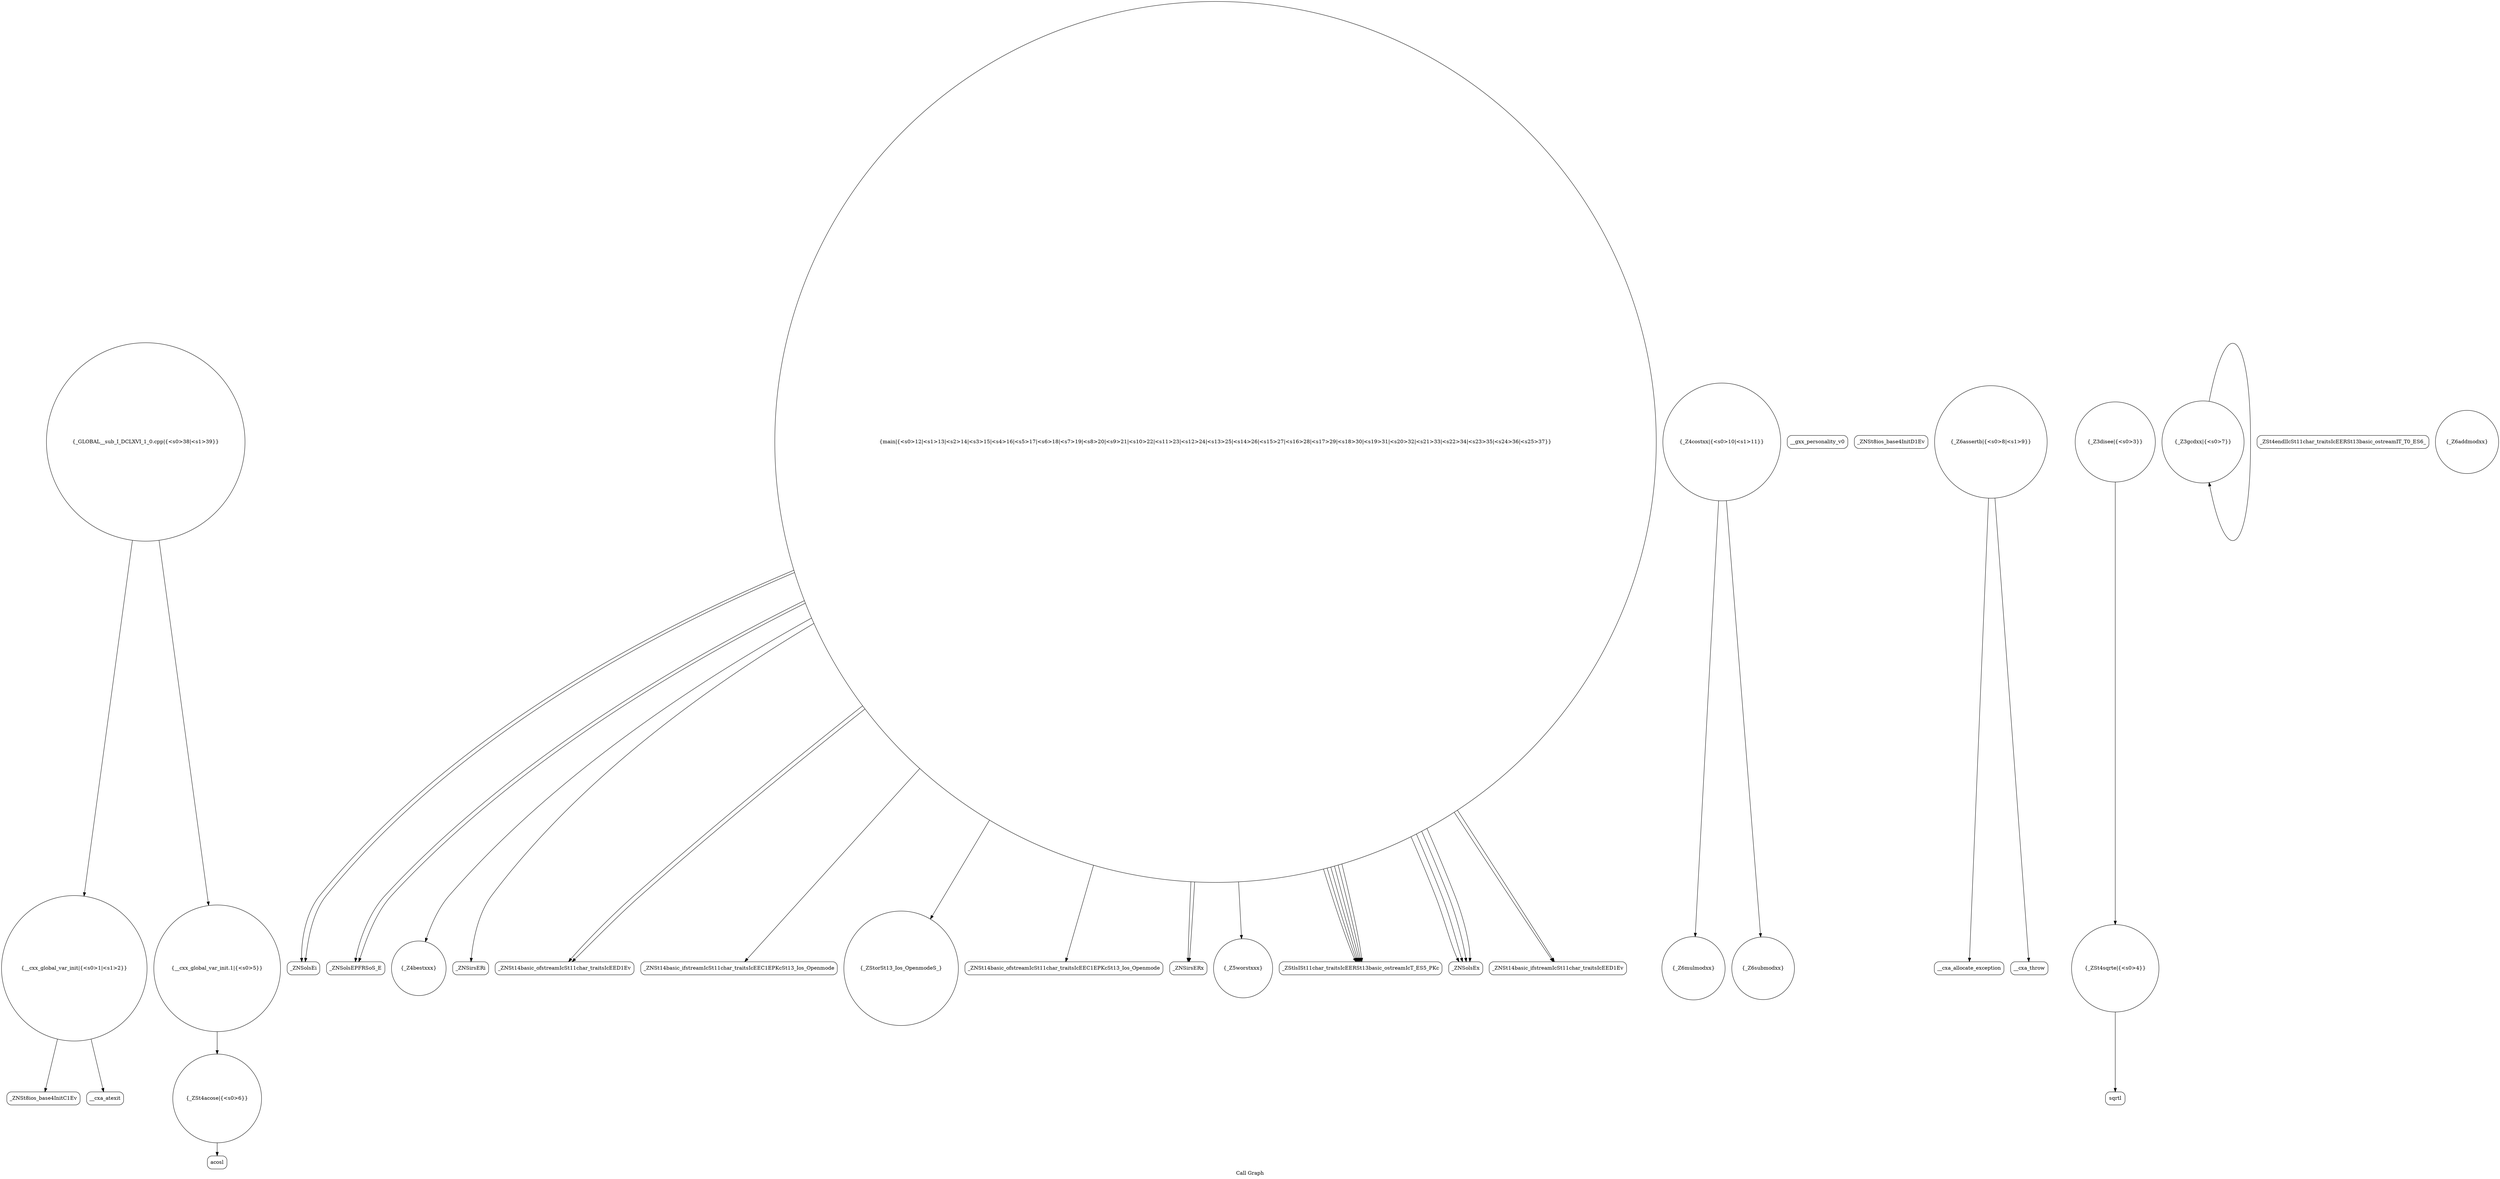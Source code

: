 digraph "Call Graph" {
	label="Call Graph";

	Node0x5582bab523e0 [shape=record,shape=circle,label="{__cxx_global_var_init|{<s0>1|<s1>2}}"];
	Node0x5582bab523e0:s0 -> Node0x5582bab52870[color=black];
	Node0x5582bab523e0:s1 -> Node0x5582bab52970[color=black];
	Node0x5582bab534f0 [shape=record,shape=Mrecord,label="{_ZNSolsEi}"];
	Node0x5582bab52b70 [shape=record,shape=circle,label="{_ZSt4acose|{<s0>6}}"];
	Node0x5582bab52b70:s0 -> Node0x5582bab53870[color=black];
	Node0x5582bab53870 [shape=record,shape=Mrecord,label="{acosl}"];
	Node0x5582bab52ef0 [shape=record,shape=circle,label="{_Z6mulmodxx}"];
	Node0x5582bab53270 [shape=record,shape=Mrecord,label="{__gxx_personality_v0}"];
	Node0x5582bab528f0 [shape=record,shape=Mrecord,label="{_ZNSt8ios_base4InitD1Ev}"];
	Node0x5582bab535f0 [shape=record,shape=Mrecord,label="{_ZNSolsEPFRSoS_E}"];
	Node0x5582bab52c70 [shape=record,shape=circle,label="{_Z6assertb|{<s0>8|<s1>9}}"];
	Node0x5582bab52c70:s0 -> Node0x5582bab52cf0[color=black];
	Node0x5582bab52c70:s1 -> Node0x5582bab52d70[color=black];
	Node0x5582bab52ff0 [shape=record,shape=circle,label="{_Z4bestxxx}"];
	Node0x5582bab53370 [shape=record,shape=Mrecord,label="{_ZNSirsERi}"];
	Node0x5582bab529f0 [shape=record,shape=circle,label="{_Z3disee|{<s0>3}}"];
	Node0x5582bab529f0:s0 -> Node0x5582bab52a70[color=black];
	Node0x5582bab536f0 [shape=record,shape=Mrecord,label="{_ZNSt14basic_ofstreamIcSt11char_traitsIcEED1Ev}"];
	Node0x5582bab52d70 [shape=record,shape=Mrecord,label="{__cxa_throw}"];
	Node0x5582bab530f0 [shape=record,shape=circle,label="{main|{<s0>12|<s1>13|<s2>14|<s3>15|<s4>16|<s5>17|<s6>18|<s7>19|<s8>20|<s9>21|<s10>22|<s11>23|<s12>24|<s13>25|<s14>26|<s15>27|<s16>28|<s17>29|<s18>30|<s19>31|<s20>32|<s21>33|<s22>34|<s23>35|<s24>36|<s25>37}}"];
	Node0x5582bab530f0:s0 -> Node0x5582bab53170[color=black];
	Node0x5582bab530f0:s1 -> Node0x5582bab531f0[color=black];
	Node0x5582bab530f0:s2 -> Node0x5582bab532f0[color=black];
	Node0x5582bab530f0:s3 -> Node0x5582bab53370[color=black];
	Node0x5582bab530f0:s4 -> Node0x5582bab533f0[color=black];
	Node0x5582bab530f0:s5 -> Node0x5582bab533f0[color=black];
	Node0x5582bab530f0:s6 -> Node0x5582bab536f0[color=black];
	Node0x5582bab530f0:s7 -> Node0x5582bab53070[color=black];
	Node0x5582bab530f0:s8 -> Node0x5582bab52ff0[color=black];
	Node0x5582bab530f0:s9 -> Node0x5582bab53470[color=black];
	Node0x5582bab530f0:s10 -> Node0x5582bab534f0[color=black];
	Node0x5582bab530f0:s11 -> Node0x5582bab53470[color=black];
	Node0x5582bab530f0:s12 -> Node0x5582bab53570[color=black];
	Node0x5582bab530f0:s13 -> Node0x5582bab53470[color=black];
	Node0x5582bab530f0:s14 -> Node0x5582bab53570[color=black];
	Node0x5582bab530f0:s15 -> Node0x5582bab535f0[color=black];
	Node0x5582bab530f0:s16 -> Node0x5582bab53470[color=black];
	Node0x5582bab530f0:s17 -> Node0x5582bab534f0[color=black];
	Node0x5582bab530f0:s18 -> Node0x5582bab53470[color=black];
	Node0x5582bab530f0:s19 -> Node0x5582bab53570[color=black];
	Node0x5582bab530f0:s20 -> Node0x5582bab53470[color=black];
	Node0x5582bab530f0:s21 -> Node0x5582bab53570[color=black];
	Node0x5582bab530f0:s22 -> Node0x5582bab535f0[color=black];
	Node0x5582bab530f0:s23 -> Node0x5582bab536f0[color=black];
	Node0x5582bab530f0:s24 -> Node0x5582bab53770[color=black];
	Node0x5582bab530f0:s25 -> Node0x5582bab53770[color=black];
	Node0x5582bab53470 [shape=record,shape=Mrecord,label="{_ZStlsISt11char_traitsIcEERSt13basic_ostreamIcT_ES5_PKc}"];
	Node0x5582bab52af0 [shape=record,shape=circle,label="{__cxx_global_var_init.1|{<s0>5}}"];
	Node0x5582bab52af0:s0 -> Node0x5582bab52b70[color=black];
	Node0x5582bab537f0 [shape=record,shape=Mrecord,label="{sqrtl}"];
	Node0x5582bab52e70 [shape=record,shape=circle,label="{_Z6submodxx}"];
	Node0x5582bab531f0 [shape=record,shape=circle,label="{_ZStorSt13_Ios_OpenmodeS_}"];
	Node0x5582bab52870 [shape=record,shape=Mrecord,label="{_ZNSt8ios_base4InitC1Ev}"];
	Node0x5582bab53570 [shape=record,shape=Mrecord,label="{_ZNSolsEx}"];
	Node0x5582bab52bf0 [shape=record,shape=circle,label="{_Z3gcdxx|{<s0>7}}"];
	Node0x5582bab52bf0:s0 -> Node0x5582bab52bf0[color=black];
	Node0x5582bab538f0 [shape=record,shape=circle,label="{_GLOBAL__sub_I_DCLXVI_1_0.cpp|{<s0>38|<s1>39}}"];
	Node0x5582bab538f0:s0 -> Node0x5582bab523e0[color=black];
	Node0x5582bab538f0:s1 -> Node0x5582bab52af0[color=black];
	Node0x5582bab52f70 [shape=record,shape=circle,label="{_Z4costxx|{<s0>10|<s1>11}}"];
	Node0x5582bab52f70:s0 -> Node0x5582bab52ef0[color=black];
	Node0x5582bab52f70:s1 -> Node0x5582bab52e70[color=black];
	Node0x5582bab532f0 [shape=record,shape=Mrecord,label="{_ZNSt14basic_ofstreamIcSt11char_traitsIcEEC1EPKcSt13_Ios_Openmode}"];
	Node0x5582bab52970 [shape=record,shape=Mrecord,label="{__cxa_atexit}"];
	Node0x5582bab53670 [shape=record,shape=Mrecord,label="{_ZSt4endlIcSt11char_traitsIcEERSt13basic_ostreamIT_T0_ES6_}"];
	Node0x5582bab52cf0 [shape=record,shape=Mrecord,label="{__cxa_allocate_exception}"];
	Node0x5582bab53070 [shape=record,shape=circle,label="{_Z5worstxxx}"];
	Node0x5582bab533f0 [shape=record,shape=Mrecord,label="{_ZNSirsERx}"];
	Node0x5582bab52a70 [shape=record,shape=circle,label="{_ZSt4sqrte|{<s0>4}}"];
	Node0x5582bab52a70:s0 -> Node0x5582bab537f0[color=black];
	Node0x5582bab53770 [shape=record,shape=Mrecord,label="{_ZNSt14basic_ifstreamIcSt11char_traitsIcEED1Ev}"];
	Node0x5582bab52df0 [shape=record,shape=circle,label="{_Z6addmodxx}"];
	Node0x5582bab53170 [shape=record,shape=Mrecord,label="{_ZNSt14basic_ifstreamIcSt11char_traitsIcEEC1EPKcSt13_Ios_Openmode}"];
}
